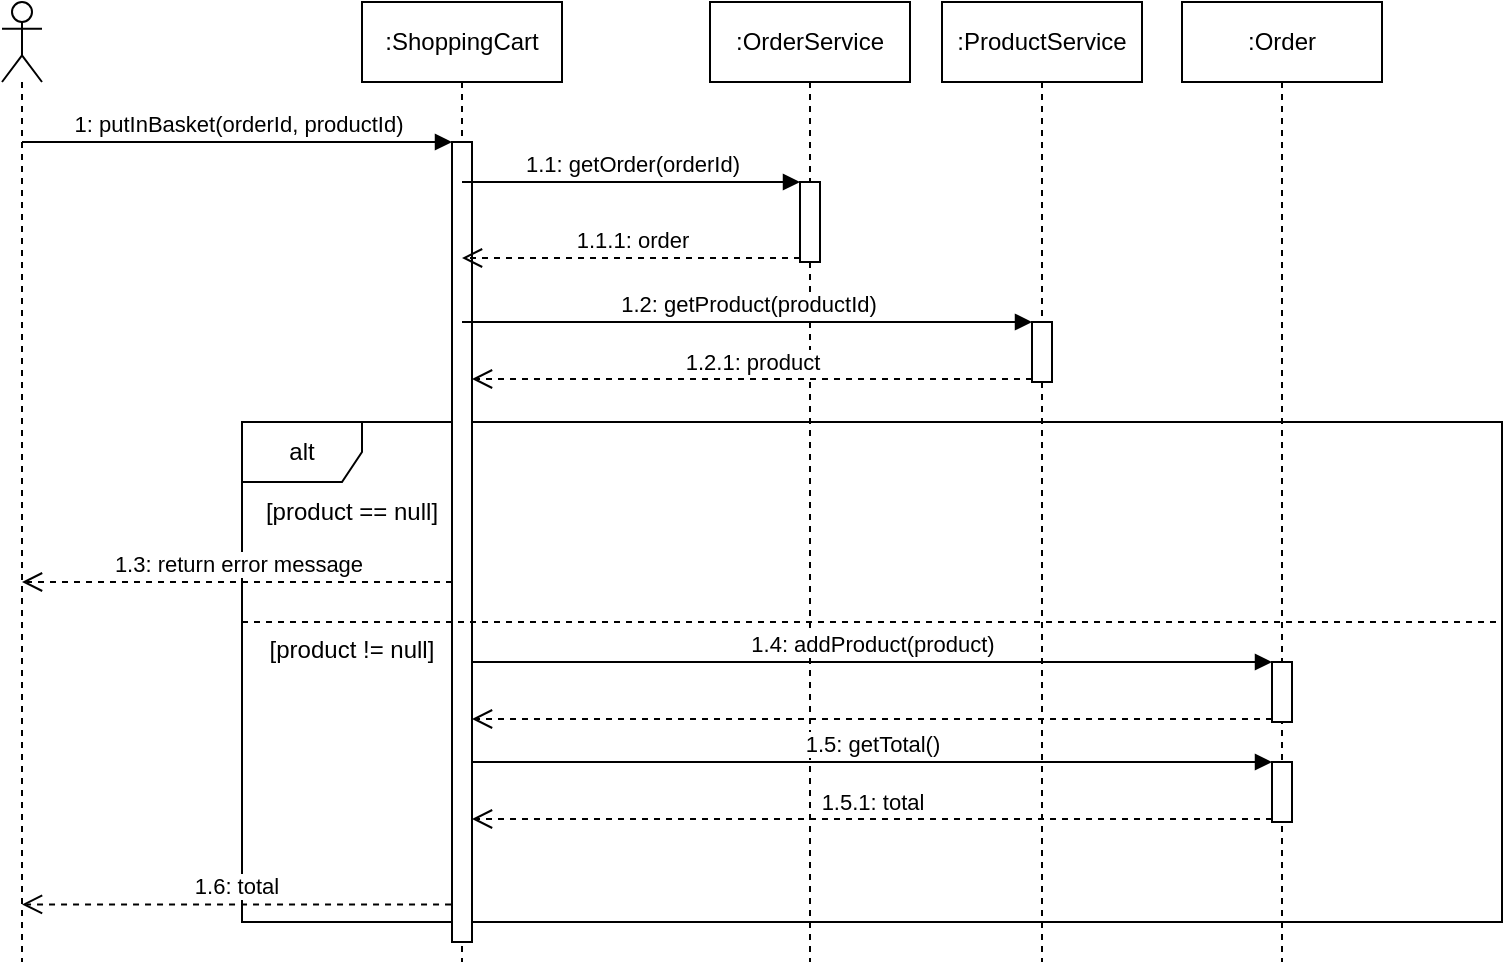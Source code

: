 <mxfile version="14.0.1" type="github" pages="2">
  <diagram id="EKRGBSev4e_WVwf8x_E5" name="Page-1">
    <mxGraphModel dx="981" dy="526" grid="1" gridSize="10" guides="1" tooltips="1" connect="1" arrows="1" fold="1" page="1" pageScale="1" pageWidth="827" pageHeight="1169" math="0" shadow="0">
      <root>
        <mxCell id="0" />
        <mxCell id="1" parent="0" />
        <mxCell id="OKItppNLryK3JapKcTWj-14" value="alt" style="shape=umlFrame;whiteSpace=wrap;html=1;" vertex="1" parent="1">
          <mxGeometry x="180" y="250" width="630" height="250" as="geometry" />
        </mxCell>
        <mxCell id="GVtb8p-TRKz6r_yzucfs-7" value="" style="shape=umlLifeline;participant=umlActor;perimeter=lifelinePerimeter;whiteSpace=wrap;html=1;container=1;collapsible=0;recursiveResize=0;verticalAlign=top;spacingTop=36;outlineConnect=0;" vertex="1" parent="1">
          <mxGeometry x="60" y="40" width="20" height="480" as="geometry" />
        </mxCell>
        <mxCell id="OKItppNLryK3JapKcTWj-16" value="1.3: return error message" style="html=1;verticalAlign=bottom;endArrow=open;dashed=1;endSize=8;" edge="1" parent="GVtb8p-TRKz6r_yzucfs-7" source="OKItppNLryK3JapKcTWj-5">
          <mxGeometry relative="1" as="geometry">
            <mxPoint x="90" y="290" as="sourcePoint" />
            <mxPoint x="10" y="290" as="targetPoint" />
          </mxGeometry>
        </mxCell>
        <mxCell id="OKItppNLryK3JapKcTWj-1" value=":ShoppingCart" style="shape=umlLifeline;perimeter=lifelinePerimeter;whiteSpace=wrap;html=1;container=1;collapsible=0;recursiveResize=0;outlineConnect=0;" vertex="1" parent="1">
          <mxGeometry x="240" y="40" width="100" height="480" as="geometry" />
        </mxCell>
        <mxCell id="OKItppNLryK3JapKcTWj-5" value="" style="html=1;points=[];perimeter=orthogonalPerimeter;" vertex="1" parent="OKItppNLryK3JapKcTWj-1">
          <mxGeometry x="45" y="70" width="10" height="400" as="geometry" />
        </mxCell>
        <mxCell id="OKItppNLryK3JapKcTWj-2" value=":OrderService" style="shape=umlLifeline;perimeter=lifelinePerimeter;whiteSpace=wrap;html=1;container=1;collapsible=0;recursiveResize=0;outlineConnect=0;" vertex="1" parent="1">
          <mxGeometry x="414" y="40" width="100" height="480" as="geometry" />
        </mxCell>
        <mxCell id="OKItppNLryK3JapKcTWj-8" value="" style="html=1;points=[];perimeter=orthogonalPerimeter;" vertex="1" parent="OKItppNLryK3JapKcTWj-2">
          <mxGeometry x="45" y="90" width="10" height="40" as="geometry" />
        </mxCell>
        <mxCell id="OKItppNLryK3JapKcTWj-3" value=":ProductService" style="shape=umlLifeline;perimeter=lifelinePerimeter;whiteSpace=wrap;html=1;container=1;collapsible=0;recursiveResize=0;outlineConnect=0;" vertex="1" parent="1">
          <mxGeometry x="530" y="40" width="100" height="480" as="geometry" />
        </mxCell>
        <mxCell id="OKItppNLryK3JapKcTWj-11" value="" style="html=1;points=[];perimeter=orthogonalPerimeter;" vertex="1" parent="OKItppNLryK3JapKcTWj-3">
          <mxGeometry x="45" y="160" width="10" height="30" as="geometry" />
        </mxCell>
        <mxCell id="OKItppNLryK3JapKcTWj-4" value=":Order" style="shape=umlLifeline;perimeter=lifelinePerimeter;whiteSpace=wrap;html=1;container=1;collapsible=0;recursiveResize=0;outlineConnect=0;" vertex="1" parent="1">
          <mxGeometry x="650" y="40" width="100" height="480" as="geometry" />
        </mxCell>
        <mxCell id="OKItppNLryK3JapKcTWj-19" value="" style="html=1;points=[];perimeter=orthogonalPerimeter;" vertex="1" parent="OKItppNLryK3JapKcTWj-4">
          <mxGeometry x="45" y="330" width="10" height="30" as="geometry" />
        </mxCell>
        <mxCell id="6_jYdN8yFfIzJFtrDP18-1" value="" style="html=1;points=[];perimeter=orthogonalPerimeter;" vertex="1" parent="OKItppNLryK3JapKcTWj-4">
          <mxGeometry x="45" y="380" width="10" height="30" as="geometry" />
        </mxCell>
        <mxCell id="OKItppNLryK3JapKcTWj-6" value="1: putInBasket(orderId, productId)" style="html=1;verticalAlign=bottom;endArrow=block;entryX=0;entryY=0;" edge="1" target="OKItppNLryK3JapKcTWj-5" parent="1" source="GVtb8p-TRKz6r_yzucfs-7">
          <mxGeometry relative="1" as="geometry">
            <mxPoint x="135" y="110" as="sourcePoint" />
          </mxGeometry>
        </mxCell>
        <mxCell id="OKItppNLryK3JapKcTWj-7" value="1.6: total" style="html=1;verticalAlign=bottom;endArrow=open;dashed=1;endSize=8;exitX=-0.048;exitY=0.953;exitDx=0;exitDy=0;exitPerimeter=0;" edge="1" source="OKItppNLryK3JapKcTWj-5" parent="1" target="GVtb8p-TRKz6r_yzucfs-7">
          <mxGeometry relative="1" as="geometry">
            <mxPoint x="135" y="186" as="targetPoint" />
          </mxGeometry>
        </mxCell>
        <mxCell id="OKItppNLryK3JapKcTWj-9" value="1.1: getOrder(orderId)" style="html=1;verticalAlign=bottom;endArrow=block;entryX=0;entryY=0;" edge="1" target="OKItppNLryK3JapKcTWj-8" parent="1" source="OKItppNLryK3JapKcTWj-1">
          <mxGeometry relative="1" as="geometry">
            <mxPoint x="389" y="130" as="sourcePoint" />
          </mxGeometry>
        </mxCell>
        <mxCell id="OKItppNLryK3JapKcTWj-10" value="1.1.1: order" style="html=1;verticalAlign=bottom;endArrow=open;dashed=1;endSize=8;exitX=0;exitY=0.95;" edge="1" source="OKItppNLryK3JapKcTWj-8" parent="1" target="OKItppNLryK3JapKcTWj-1">
          <mxGeometry relative="1" as="geometry">
            <mxPoint x="389" y="206" as="targetPoint" />
          </mxGeometry>
        </mxCell>
        <mxCell id="OKItppNLryK3JapKcTWj-12" value="1.2: getProduct(productId)" style="html=1;verticalAlign=bottom;endArrow=block;entryX=0;entryY=0;" edge="1" target="OKItppNLryK3JapKcTWj-11" parent="1" source="OKItppNLryK3JapKcTWj-1">
          <mxGeometry relative="1" as="geometry">
            <mxPoint x="535" y="200" as="sourcePoint" />
          </mxGeometry>
        </mxCell>
        <mxCell id="OKItppNLryK3JapKcTWj-13" value="1.2.1: product" style="html=1;verticalAlign=bottom;endArrow=open;dashed=1;endSize=8;exitX=0;exitY=0.95;" edge="1" source="OKItppNLryK3JapKcTWj-11" parent="1" target="OKItppNLryK3JapKcTWj-5">
          <mxGeometry relative="1" as="geometry">
            <mxPoint x="535" y="276" as="targetPoint" />
          </mxGeometry>
        </mxCell>
        <mxCell id="OKItppNLryK3JapKcTWj-15" value="[product == null]" style="text;html=1;strokeColor=none;fillColor=none;align=center;verticalAlign=middle;whiteSpace=wrap;rounded=0;" vertex="1" parent="1">
          <mxGeometry x="190" y="285" width="90" height="20" as="geometry" />
        </mxCell>
        <mxCell id="OKItppNLryK3JapKcTWj-17" value="" style="line;strokeWidth=1;fillColor=none;align=left;verticalAlign=middle;spacingTop=-1;spacingLeft=3;spacingRight=3;rotatable=0;labelPosition=right;points=[];portConstraint=eastwest;dashed=1;" vertex="1" parent="1">
          <mxGeometry x="180" y="346" width="630" height="8" as="geometry" />
        </mxCell>
        <mxCell id="OKItppNLryK3JapKcTWj-18" value="[product != null]" style="text;html=1;strokeColor=none;fillColor=none;align=center;verticalAlign=middle;whiteSpace=wrap;rounded=0;" vertex="1" parent="1">
          <mxGeometry x="190" y="354" width="90" height="20" as="geometry" />
        </mxCell>
        <mxCell id="OKItppNLryK3JapKcTWj-20" value="1.4: addProduct(product)" style="html=1;verticalAlign=bottom;endArrow=block;entryX=0;entryY=0;" edge="1" target="OKItppNLryK3JapKcTWj-19" parent="1" source="OKItppNLryK3JapKcTWj-5">
          <mxGeometry relative="1" as="geometry">
            <mxPoint x="695" y="360" as="sourcePoint" />
          </mxGeometry>
        </mxCell>
        <mxCell id="OKItppNLryK3JapKcTWj-21" value="" style="html=1;verticalAlign=bottom;endArrow=open;dashed=1;endSize=8;exitX=0;exitY=0.95;" edge="1" source="OKItppNLryK3JapKcTWj-19" parent="1" target="OKItppNLryK3JapKcTWj-5">
          <mxGeometry relative="1" as="geometry">
            <mxPoint x="695" y="436" as="targetPoint" />
          </mxGeometry>
        </mxCell>
        <mxCell id="6_jYdN8yFfIzJFtrDP18-2" value="1.5: getTotal()" style="html=1;verticalAlign=bottom;endArrow=block;entryX=0;entryY=0;" edge="1" target="6_jYdN8yFfIzJFtrDP18-1" parent="1" source="OKItppNLryK3JapKcTWj-5">
          <mxGeometry relative="1" as="geometry">
            <mxPoint x="695" y="420" as="sourcePoint" />
          </mxGeometry>
        </mxCell>
        <mxCell id="6_jYdN8yFfIzJFtrDP18-3" value="1.5.1: total" style="html=1;verticalAlign=bottom;endArrow=open;dashed=1;endSize=8;exitX=0;exitY=0.95;" edge="1" source="6_jYdN8yFfIzJFtrDP18-1" parent="1" target="OKItppNLryK3JapKcTWj-5">
          <mxGeometry relative="1" as="geometry">
            <mxPoint x="695" y="496" as="targetPoint" />
          </mxGeometry>
        </mxCell>
      </root>
    </mxGraphModel>
  </diagram>
  <diagram id="GtJLlontTZuKlV_raQuW" name="Class diagram">
    <mxGraphModel dx="813" dy="435" grid="1" gridSize="10" guides="1" tooltips="1" connect="1" arrows="1" fold="1" page="1" pageScale="1" pageWidth="827" pageHeight="1169" math="0" shadow="0">
      <root>
        <mxCell id="s9bLkPgYa7nVFREP0og5-0" />
        <mxCell id="s9bLkPgYa7nVFREP0og5-1" parent="s9bLkPgYa7nVFREP0og5-0" />
        <mxCell id="s9bLkPgYa7nVFREP0og5-28" style="edgeStyle=orthogonalEdgeStyle;rounded=0;orthogonalLoop=1;jettySize=auto;html=1;exitX=1;exitY=0.5;exitDx=0;exitDy=0;startArrow=none;startFill=0;endArrow=classic;endFill=1;" edge="1" parent="s9bLkPgYa7nVFREP0og5-1" source="s9bLkPgYa7nVFREP0og5-2" target="s9bLkPgYa7nVFREP0og5-6">
          <mxGeometry relative="1" as="geometry" />
        </mxCell>
        <mxCell id="s9bLkPgYa7nVFREP0og5-30" value="1" style="edgeLabel;html=1;align=center;verticalAlign=middle;resizable=0;points=[];" vertex="1" connectable="0" parent="s9bLkPgYa7nVFREP0og5-28">
          <mxGeometry x="0.686" relative="1" as="geometry">
            <mxPoint x="-1" y="9" as="offset" />
          </mxGeometry>
        </mxCell>
        <mxCell id="s9bLkPgYa7nVFREP0og5-2" value="ShopingCart" style="swimlane;fontStyle=1;align=center;verticalAlign=top;childLayout=stackLayout;horizontal=1;startSize=26;horizontalStack=0;resizeParent=1;resizeParentMax=0;resizeLast=0;collapsible=1;marginBottom=0;" vertex="1" parent="s9bLkPgYa7nVFREP0og5-1">
          <mxGeometry x="20" y="40" width="210" height="60" as="geometry" />
        </mxCell>
        <mxCell id="s9bLkPgYa7nVFREP0og5-4" value="" style="line;strokeWidth=1;fillColor=none;align=left;verticalAlign=middle;spacingTop=-1;spacingLeft=3;spacingRight=3;rotatable=0;labelPosition=right;points=[];portConstraint=eastwest;" vertex="1" parent="s9bLkPgYa7nVFREP0og5-2">
          <mxGeometry y="26" width="210" height="8" as="geometry" />
        </mxCell>
        <mxCell id="s9bLkPgYa7nVFREP0og5-5" value="+ putInBasket(String, String): String" style="text;strokeColor=none;fillColor=none;align=left;verticalAlign=top;spacingLeft=4;spacingRight=4;overflow=hidden;rotatable=0;points=[[0,0.5],[1,0.5]];portConstraint=eastwest;" vertex="1" parent="s9bLkPgYa7nVFREP0og5-2">
          <mxGeometry y="34" width="210" height="26" as="geometry" />
        </mxCell>
        <mxCell id="s9bLkPgYa7nVFREP0og5-19" style="edgeStyle=orthogonalEdgeStyle;rounded=0;orthogonalLoop=1;jettySize=auto;html=1;exitX=1;exitY=0.5;exitDx=0;exitDy=0;" edge="1" parent="s9bLkPgYa7nVFREP0og5-1" source="s9bLkPgYa7nVFREP0og5-6" target="s9bLkPgYa7nVFREP0og5-14">
          <mxGeometry relative="1" as="geometry" />
        </mxCell>
        <mxCell id="s9bLkPgYa7nVFREP0og5-20" value="*" style="edgeLabel;html=1;align=center;verticalAlign=middle;resizable=0;points=[];" vertex="1" connectable="0" parent="s9bLkPgYa7nVFREP0og5-19">
          <mxGeometry x="0.784" y="-2" relative="1" as="geometry">
            <mxPoint y="12" as="offset" />
          </mxGeometry>
        </mxCell>
        <mxCell id="s9bLkPgYa7nVFREP0og5-6" value="OrderService" style="swimlane;fontStyle=1;align=center;verticalAlign=top;childLayout=stackLayout;horizontal=1;startSize=26;horizontalStack=0;resizeParent=1;resizeParentMax=0;resizeLast=0;collapsible=1;marginBottom=0;" vertex="1" parent="s9bLkPgYa7nVFREP0og5-1">
          <mxGeometry x="320" y="40" width="160" height="60" as="geometry" />
        </mxCell>
        <mxCell id="s9bLkPgYa7nVFREP0og5-8" value="" style="line;strokeWidth=1;fillColor=none;align=left;verticalAlign=middle;spacingTop=-1;spacingLeft=3;spacingRight=3;rotatable=0;labelPosition=right;points=[];portConstraint=eastwest;" vertex="1" parent="s9bLkPgYa7nVFREP0og5-6">
          <mxGeometry y="26" width="160" height="8" as="geometry" />
        </mxCell>
        <mxCell id="s9bLkPgYa7nVFREP0og5-9" value="+ getOrder(String): Order" style="text;strokeColor=none;fillColor=none;align=left;verticalAlign=top;spacingLeft=4;spacingRight=4;overflow=hidden;rotatable=0;points=[[0,0.5],[1,0.5]];portConstraint=eastwest;" vertex="1" parent="s9bLkPgYa7nVFREP0og5-6">
          <mxGeometry y="34" width="160" height="26" as="geometry" />
        </mxCell>
        <mxCell id="s9bLkPgYa7nVFREP0og5-10" value="ProductService" style="swimlane;fontStyle=1;align=center;verticalAlign=top;childLayout=stackLayout;horizontal=1;startSize=26;horizontalStack=0;resizeParent=1;resizeParentMax=0;resizeLast=0;collapsible=1;marginBottom=0;" vertex="1" parent="s9bLkPgYa7nVFREP0og5-1">
          <mxGeometry x="320" y="239" width="160" height="60" as="geometry" />
        </mxCell>
        <mxCell id="s9bLkPgYa7nVFREP0og5-12" value="" style="line;strokeWidth=1;fillColor=none;align=left;verticalAlign=middle;spacingTop=-1;spacingLeft=3;spacingRight=3;rotatable=0;labelPosition=right;points=[];portConstraint=eastwest;" vertex="1" parent="s9bLkPgYa7nVFREP0og5-10">
          <mxGeometry y="26" width="160" height="8" as="geometry" />
        </mxCell>
        <mxCell id="s9bLkPgYa7nVFREP0og5-13" value="+ getProduct(String): Product" style="text;strokeColor=none;fillColor=none;align=left;verticalAlign=top;spacingLeft=4;spacingRight=4;overflow=hidden;rotatable=0;points=[[0,0.5],[1,0.5]];portConstraint=eastwest;" vertex="1" parent="s9bLkPgYa7nVFREP0og5-10">
          <mxGeometry y="34" width="160" height="26" as="geometry" />
        </mxCell>
        <mxCell id="s9bLkPgYa7nVFREP0og5-14" value="Order" style="swimlane;fontStyle=1;align=center;verticalAlign=top;childLayout=stackLayout;horizontal=1;startSize=26;horizontalStack=0;resizeParent=1;resizeParentMax=0;resizeLast=0;collapsible=1;marginBottom=0;" vertex="1" parent="s9bLkPgYa7nVFREP0og5-1">
          <mxGeometry x="590" y="40" width="160" height="112" as="geometry" />
        </mxCell>
        <mxCell id="s9bLkPgYa7nVFREP0og5-15" value="+ items: Product" style="text;strokeColor=none;fillColor=none;align=left;verticalAlign=top;spacingLeft=4;spacingRight=4;overflow=hidden;rotatable=0;points=[[0,0.5],[1,0.5]];portConstraint=eastwest;" vertex="1" parent="s9bLkPgYa7nVFREP0og5-14">
          <mxGeometry y="26" width="160" height="26" as="geometry" />
        </mxCell>
        <mxCell id="s9bLkPgYa7nVFREP0og5-16" value="" style="line;strokeWidth=1;fillColor=none;align=left;verticalAlign=middle;spacingTop=-1;spacingLeft=3;spacingRight=3;rotatable=0;labelPosition=right;points=[];portConstraint=eastwest;" vertex="1" parent="s9bLkPgYa7nVFREP0og5-14">
          <mxGeometry y="52" width="160" height="8" as="geometry" />
        </mxCell>
        <mxCell id="s9bLkPgYa7nVFREP0og5-17" value="+ addProduct(Product): void" style="text;strokeColor=none;fillColor=none;align=left;verticalAlign=top;spacingLeft=4;spacingRight=4;overflow=hidden;rotatable=0;points=[[0,0.5],[1,0.5]];portConstraint=eastwest;" vertex="1" parent="s9bLkPgYa7nVFREP0og5-14">
          <mxGeometry y="60" width="160" height="26" as="geometry" />
        </mxCell>
        <mxCell id="s9bLkPgYa7nVFREP0og5-18" value="+ getTotal(): Int" style="text;strokeColor=none;fillColor=none;align=left;verticalAlign=top;spacingLeft=4;spacingRight=4;overflow=hidden;rotatable=0;points=[[0,0.5],[1,0.5]];portConstraint=eastwest;" vertex="1" parent="s9bLkPgYa7nVFREP0og5-14">
          <mxGeometry y="86" width="160" height="26" as="geometry" />
        </mxCell>
        <mxCell id="s9bLkPgYa7nVFREP0og5-25" style="edgeStyle=orthogonalEdgeStyle;rounded=0;orthogonalLoop=1;jettySize=auto;html=1;exitX=0.5;exitY=0;exitDx=0;exitDy=0;startArrow=open;startFill=0;dashed=1;endArrow=none;endFill=0;" edge="1" parent="s9bLkPgYa7nVFREP0og5-1" source="s9bLkPgYa7nVFREP0og5-21" target="s9bLkPgYa7nVFREP0og5-14">
          <mxGeometry relative="1" as="geometry" />
        </mxCell>
        <mxCell id="s9bLkPgYa7nVFREP0og5-21" value="Product" style="swimlane;fontStyle=1;align=center;verticalAlign=top;childLayout=stackLayout;horizontal=1;startSize=26;horizontalStack=0;resizeParent=1;resizeParentMax=0;resizeLast=0;collapsible=1;marginBottom=0;" vertex="1" parent="s9bLkPgYa7nVFREP0og5-1">
          <mxGeometry x="590" y="239" width="160" height="60" as="geometry" />
        </mxCell>
        <mxCell id="s9bLkPgYa7nVFREP0og5-22" value="+ name: String" style="text;strokeColor=none;fillColor=none;align=left;verticalAlign=top;spacingLeft=4;spacingRight=4;overflow=hidden;rotatable=0;points=[[0,0.5],[1,0.5]];portConstraint=eastwest;" vertex="1" parent="s9bLkPgYa7nVFREP0og5-21">
          <mxGeometry y="26" width="160" height="26" as="geometry" />
        </mxCell>
        <mxCell id="s9bLkPgYa7nVFREP0og5-23" value="" style="line;strokeWidth=1;fillColor=none;align=left;verticalAlign=middle;spacingTop=-1;spacingLeft=3;spacingRight=3;rotatable=0;labelPosition=right;points=[];portConstraint=eastwest;" vertex="1" parent="s9bLkPgYa7nVFREP0og5-21">
          <mxGeometry y="52" width="160" height="8" as="geometry" />
        </mxCell>
        <mxCell id="s9bLkPgYa7nVFREP0og5-26" style="edgeStyle=orthogonalEdgeStyle;rounded=0;orthogonalLoop=1;jettySize=auto;html=1;startArrow=none;startFill=0;endArrow=classic;endFill=1;" edge="1" parent="s9bLkPgYa7nVFREP0og5-1" source="s9bLkPgYa7nVFREP0og5-10" target="s9bLkPgYa7nVFREP0og5-21">
          <mxGeometry relative="1" as="geometry">
            <mxPoint x="440" y="269" as="sourcePoint" />
          </mxGeometry>
        </mxCell>
        <mxCell id="s9bLkPgYa7nVFREP0og5-27" value="*" style="edgeLabel;html=1;align=center;verticalAlign=middle;resizable=0;points=[];" vertex="1" connectable="0" parent="s9bLkPgYa7nVFREP0og5-26">
          <mxGeometry x="0.795" relative="1" as="geometry">
            <mxPoint y="9" as="offset" />
          </mxGeometry>
        </mxCell>
        <mxCell id="s9bLkPgYa7nVFREP0og5-29" style="edgeStyle=orthogonalEdgeStyle;rounded=0;orthogonalLoop=1;jettySize=auto;html=1;exitX=1;exitY=0.5;exitDx=0;exitDy=0;startArrow=none;startFill=0;endArrow=classic;endFill=1;" edge="1" parent="s9bLkPgYa7nVFREP0og5-1" source="s9bLkPgYa7nVFREP0og5-5" target="s9bLkPgYa7nVFREP0og5-10">
          <mxGeometry relative="1" as="geometry">
            <Array as="points">
              <mxPoint x="250" y="87" />
              <mxPoint x="250" y="269" />
            </Array>
          </mxGeometry>
        </mxCell>
        <mxCell id="s9bLkPgYa7nVFREP0og5-31" value="1" style="edgeLabel;html=1;align=center;verticalAlign=middle;resizable=0;points=[];" vertex="1" connectable="0" parent="s9bLkPgYa7nVFREP0og5-29">
          <mxGeometry x="0.879" y="1" relative="1" as="geometry">
            <mxPoint y="10" as="offset" />
          </mxGeometry>
        </mxCell>
      </root>
    </mxGraphModel>
  </diagram>
</mxfile>
